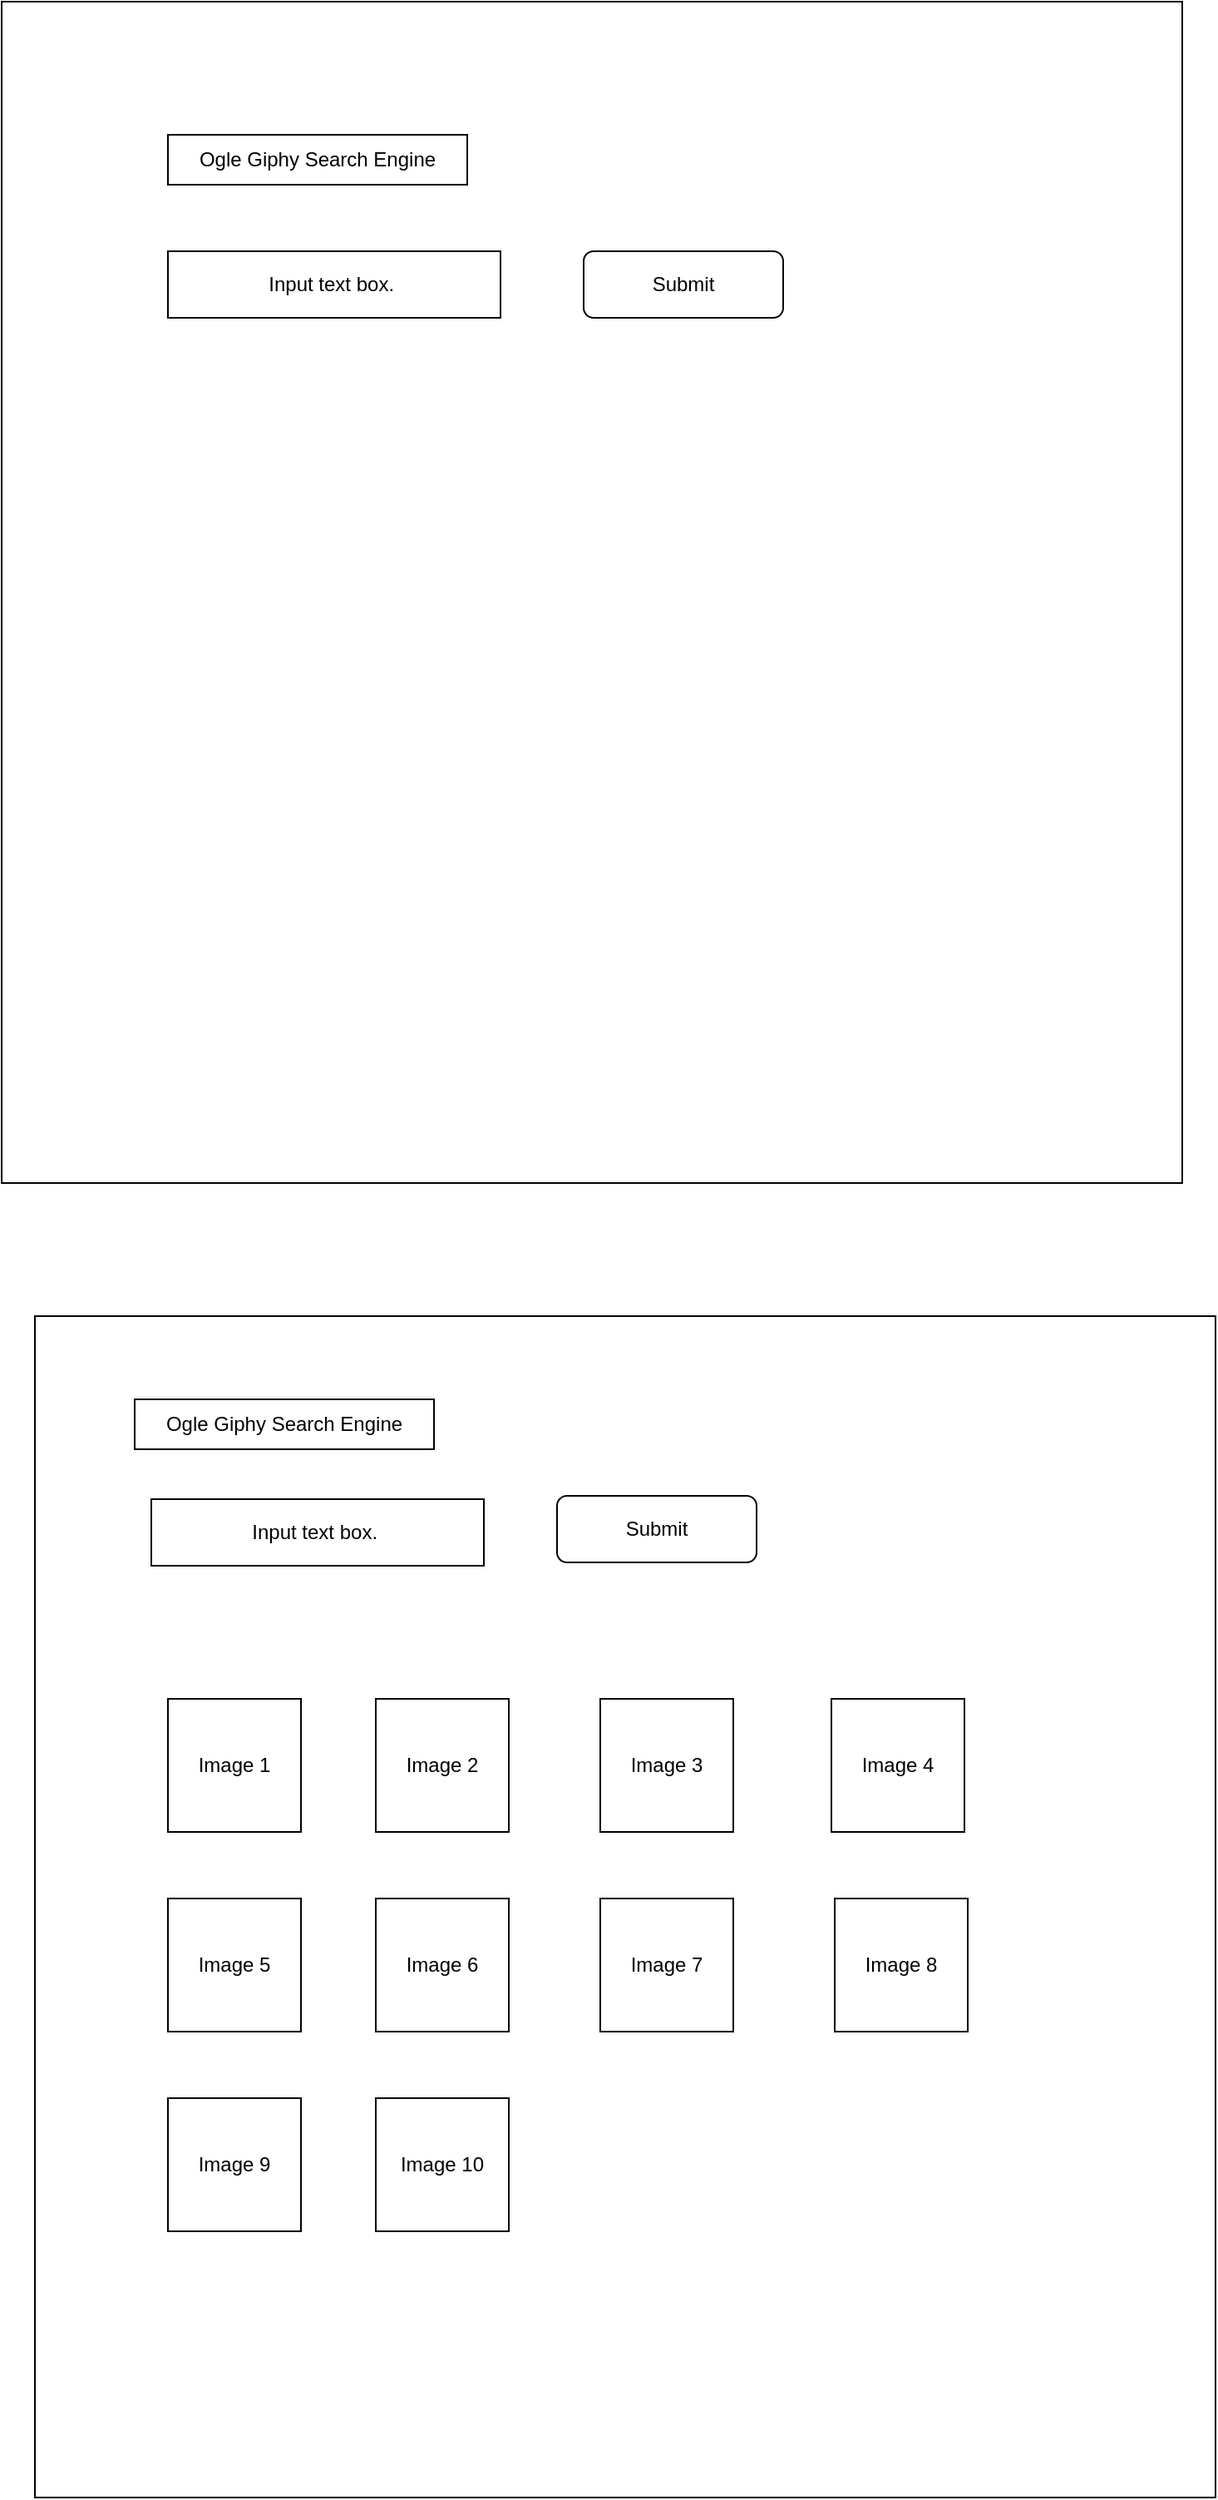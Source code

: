 <mxfile version="24.6.4" type="device">
  <diagram name="Page-1" id="4U64kOG8Lpcv_mVM-raL">
    <mxGraphModel dx="1036" dy="614" grid="1" gridSize="10" guides="1" tooltips="1" connect="1" arrows="1" fold="1" page="1" pageScale="1" pageWidth="850" pageHeight="1100" math="0" shadow="0">
      <root>
        <mxCell id="0" />
        <mxCell id="1" parent="0" />
        <mxCell id="KMwCjMD7EYlsgs1pM6r7-1" value="" style="whiteSpace=wrap;html=1;aspect=fixed;" vertex="1" parent="1">
          <mxGeometry x="70" y="80" width="710" height="710" as="geometry" />
        </mxCell>
        <mxCell id="KMwCjMD7EYlsgs1pM6r7-2" value="Ogle Giphy Search Engine" style="rounded=0;whiteSpace=wrap;html=1;" vertex="1" parent="1">
          <mxGeometry x="170" y="160" width="180" height="30" as="geometry" />
        </mxCell>
        <mxCell id="KMwCjMD7EYlsgs1pM6r7-3" value="Input text box.&amp;nbsp;" style="rounded=0;whiteSpace=wrap;html=1;" vertex="1" parent="1">
          <mxGeometry x="170" y="1030" width="220" height="60" as="geometry" />
        </mxCell>
        <mxCell id="KMwCjMD7EYlsgs1pM6r7-9" value="" style="whiteSpace=wrap;html=1;aspect=fixed;" vertex="1" parent="1">
          <mxGeometry x="90" y="870" width="710" height="710" as="geometry" />
        </mxCell>
        <mxCell id="KMwCjMD7EYlsgs1pM6r7-10" value="Ogle Giphy Search Engine" style="rounded=0;whiteSpace=wrap;html=1;" vertex="1" parent="1">
          <mxGeometry x="150" y="920" width="180" height="30" as="geometry" />
        </mxCell>
        <mxCell id="KMwCjMD7EYlsgs1pM6r7-11" value="Input text box.&amp;nbsp;" style="rounded=0;whiteSpace=wrap;html=1;" vertex="1" parent="1">
          <mxGeometry x="160" y="980" width="200" height="40" as="geometry" />
        </mxCell>
        <mxCell id="KMwCjMD7EYlsgs1pM6r7-12" value="Submit" style="rounded=1;whiteSpace=wrap;html=1;" vertex="1" parent="1">
          <mxGeometry x="404" y="978" width="120" height="40" as="geometry" />
        </mxCell>
        <mxCell id="KMwCjMD7EYlsgs1pM6r7-13" value="Image 1" style="whiteSpace=wrap;html=1;aspect=fixed;" vertex="1" parent="1">
          <mxGeometry x="170" y="1100" width="80" height="80" as="geometry" />
        </mxCell>
        <mxCell id="KMwCjMD7EYlsgs1pM6r7-14" value="Image 2" style="whiteSpace=wrap;html=1;aspect=fixed;" vertex="1" parent="1">
          <mxGeometry x="295" y="1100" width="80" height="80" as="geometry" />
        </mxCell>
        <mxCell id="KMwCjMD7EYlsgs1pM6r7-15" value="Image 3" style="whiteSpace=wrap;html=1;aspect=fixed;" vertex="1" parent="1">
          <mxGeometry x="430" y="1100" width="80" height="80" as="geometry" />
        </mxCell>
        <mxCell id="KMwCjMD7EYlsgs1pM6r7-16" value="Image 4" style="whiteSpace=wrap;html=1;aspect=fixed;" vertex="1" parent="1">
          <mxGeometry x="569" y="1100" width="80" height="80" as="geometry" />
        </mxCell>
        <mxCell id="KMwCjMD7EYlsgs1pM6r7-17" value="Image 5" style="whiteSpace=wrap;html=1;aspect=fixed;" vertex="1" parent="1">
          <mxGeometry x="170" y="1220" width="80" height="80" as="geometry" />
        </mxCell>
        <mxCell id="KMwCjMD7EYlsgs1pM6r7-18" value="Image 6" style="whiteSpace=wrap;html=1;aspect=fixed;" vertex="1" parent="1">
          <mxGeometry x="295" y="1220" width="80" height="80" as="geometry" />
        </mxCell>
        <mxCell id="KMwCjMD7EYlsgs1pM6r7-19" value="Image 7" style="whiteSpace=wrap;html=1;aspect=fixed;" vertex="1" parent="1">
          <mxGeometry x="430" y="1220" width="80" height="80" as="geometry" />
        </mxCell>
        <mxCell id="KMwCjMD7EYlsgs1pM6r7-20" value="Image 8" style="whiteSpace=wrap;html=1;aspect=fixed;" vertex="1" parent="1">
          <mxGeometry x="571" y="1220" width="80" height="80" as="geometry" />
        </mxCell>
        <mxCell id="KMwCjMD7EYlsgs1pM6r7-21" value="Image 9" style="whiteSpace=wrap;html=1;aspect=fixed;" vertex="1" parent="1">
          <mxGeometry x="170" y="1340" width="80" height="80" as="geometry" />
        </mxCell>
        <mxCell id="KMwCjMD7EYlsgs1pM6r7-22" value="Image 10" style="whiteSpace=wrap;html=1;aspect=fixed;" vertex="1" parent="1">
          <mxGeometry x="295" y="1340" width="80" height="80" as="geometry" />
        </mxCell>
        <mxCell id="KMwCjMD7EYlsgs1pM6r7-24" value="Input text box.&amp;nbsp;" style="rounded=0;whiteSpace=wrap;html=1;" vertex="1" parent="1">
          <mxGeometry x="170" y="230" width="200" height="40" as="geometry" />
        </mxCell>
        <mxCell id="KMwCjMD7EYlsgs1pM6r7-25" value="Submit" style="rounded=1;whiteSpace=wrap;html=1;" vertex="1" parent="1">
          <mxGeometry x="420" y="230" width="120" height="40" as="geometry" />
        </mxCell>
      </root>
    </mxGraphModel>
  </diagram>
</mxfile>
